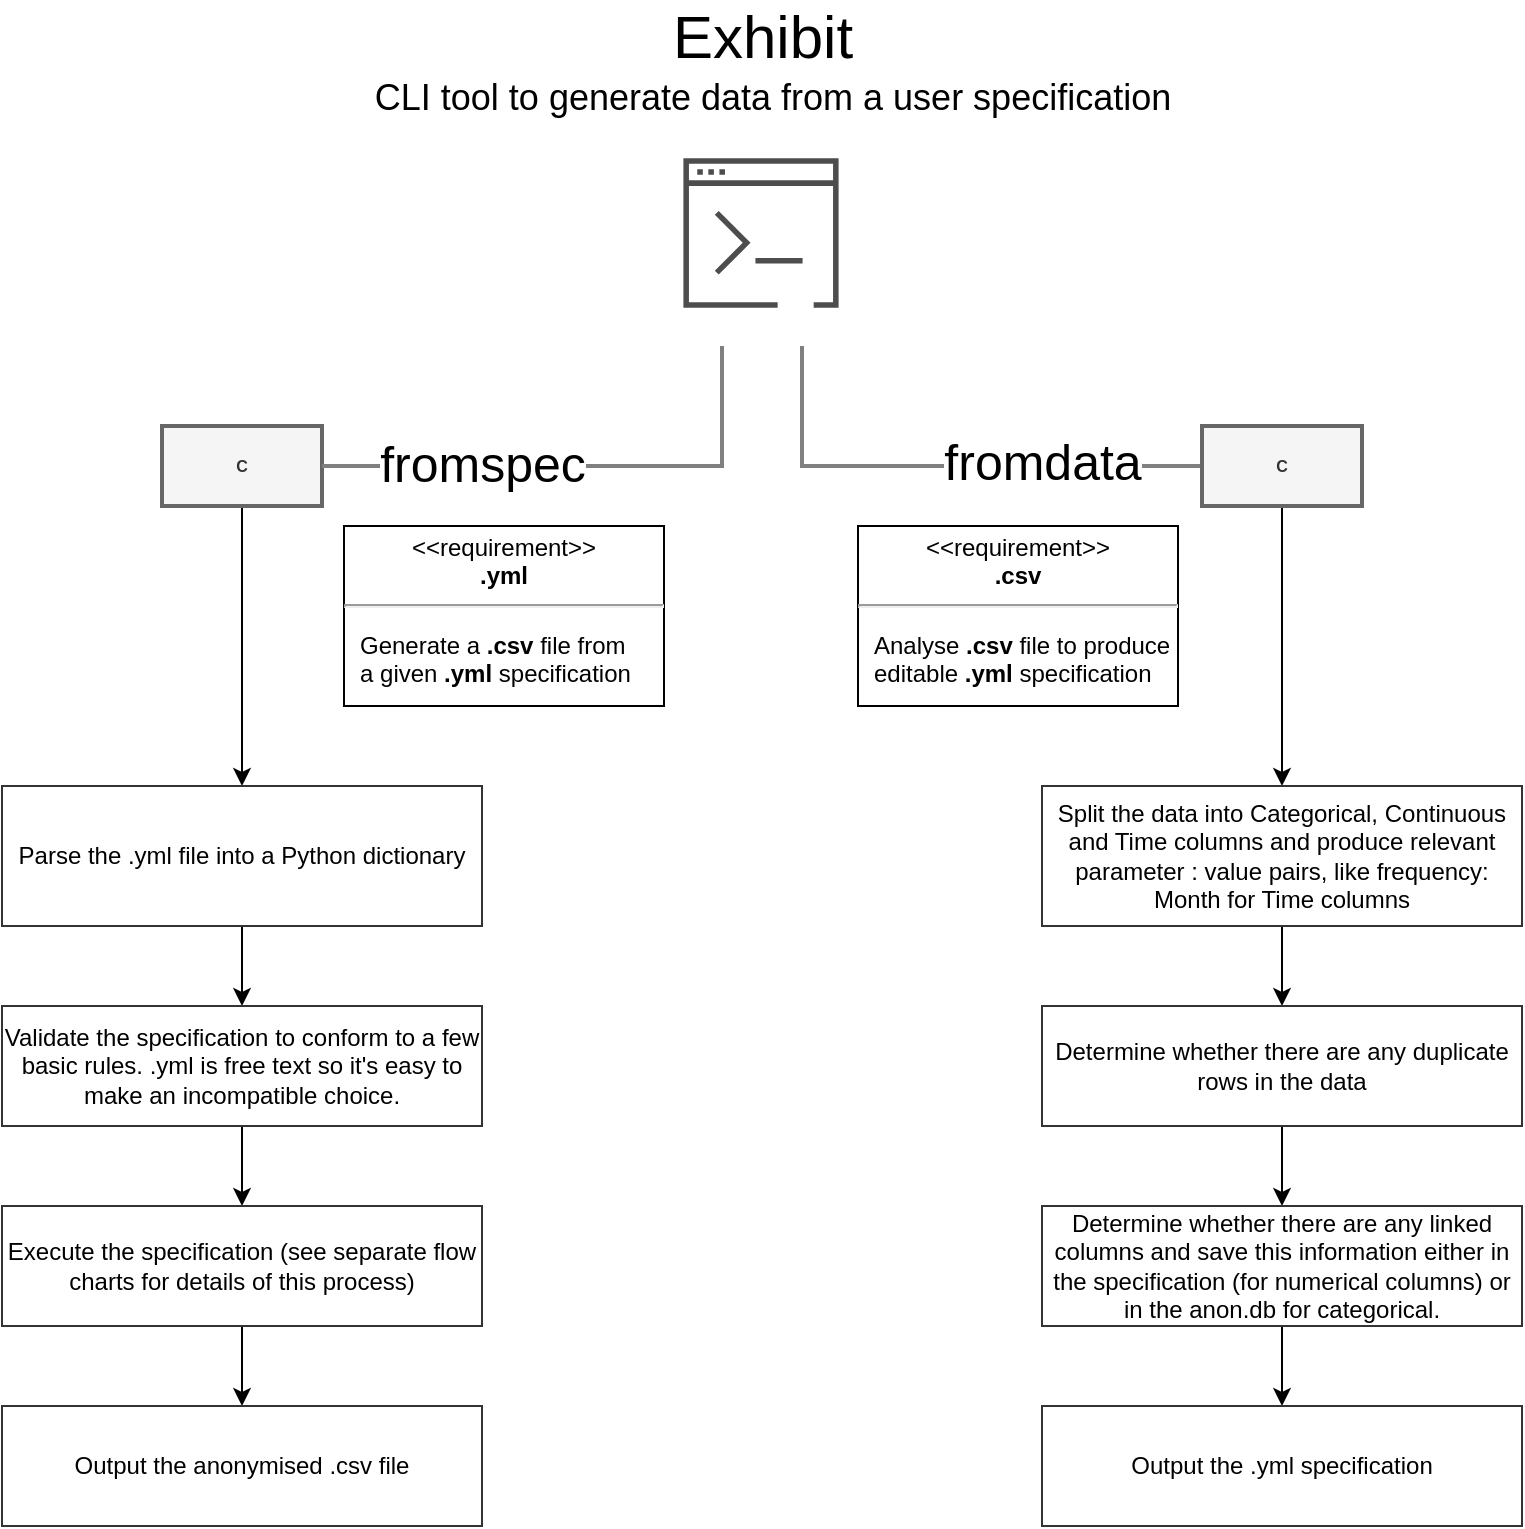 <mxfile version="13.4.5" type="device" pages="4"><diagram id="C5RBs43oDa-KdzZeNtuy" name="Exhibit Overview"><mxGraphModel dx="930" dy="736" grid="0" gridSize="10" guides="1" tooltips="1" connect="1" arrows="1" fold="1" page="1" pageScale="1" pageWidth="827" pageHeight="1169" math="0" shadow="0"><root><mxCell id="WIyWlLk6GJQsqaUBKTNV-0"/><mxCell id="WIyWlLk6GJQsqaUBKTNV-1" parent="WIyWlLk6GJQsqaUBKTNV-0"/><mxCell id="_qckb7xpl6q4Zs5XoYKS-14" value="" style="outlineConnect=0;gradientDirection=north;fillColor=#ffffff;strokeColor=#4D4D4D;verticalLabelPosition=bottom;verticalAlign=top;align=center;html=1;fontSize=12;fontStyle=0;aspect=fixed;shape=mxgraph.aws4.resourceIcon;resIcon=mxgraph.aws4.command_line_interface;fontColor=#333333;labelBackgroundColor=none;" parent="WIyWlLk6GJQsqaUBKTNV-1" vertex="1"><mxGeometry x="371" y="75" width="97" height="97" as="geometry"/></mxCell><mxCell id="_qckb7xpl6q4Zs5XoYKS-15" value="&lt;font style=&quot;font-size: 30px&quot;&gt;Exhibit&lt;/font&gt;" style="text;html=1;align=center;verticalAlign=middle;resizable=0;points=[];autosize=1;" parent="WIyWlLk6GJQsqaUBKTNV-1" vertex="1"><mxGeometry x="364.5" y="10" width="110" height="30" as="geometry"/></mxCell><mxCell id="_qckb7xpl6q4Zs5XoYKS-10" value="" style="edgeStyle=orthogonalEdgeStyle;rounded=0;exitX=0;exitY=0.5;endArrow=none;dashed=0;html=1;strokeColor=#808080;strokeWidth=2;" parent="WIyWlLk6GJQsqaUBKTNV-1" source="_qckb7xpl6q4Zs5XoYKS-12" edge="1"><mxGeometry relative="1" as="geometry"><mxPoint x="440" y="180" as="targetPoint"/><Array as="points"><mxPoint x="640" y="240"/><mxPoint x="440" y="240"/></Array></mxGeometry></mxCell><mxCell id="_qckb7xpl6q4Zs5XoYKS-17" value="&lt;font style=&quot;font-size: 25px&quot;&gt;fromdata&lt;/font&gt;" style="edgeLabel;html=1;align=center;verticalAlign=middle;resizable=0;points=[];" parent="_qckb7xpl6q4Zs5XoYKS-10" vertex="1" connectable="0"><mxGeometry x="-0.374" relative="1" as="geometry"><mxPoint x="1" y="-3" as="offset"/></mxGeometry></mxCell><mxCell id="YUZSCiXmH0VjQXTbMiud-9" style="edgeStyle=orthogonalEdgeStyle;rounded=0;orthogonalLoop=1;jettySize=auto;html=1;entryX=0.5;entryY=0;entryDx=0;entryDy=0;" edge="1" parent="WIyWlLk6GJQsqaUBKTNV-1" source="_qckb7xpl6q4Zs5XoYKS-20" target="YUZSCiXmH0VjQXTbMiud-0"><mxGeometry relative="1" as="geometry"/></mxCell><mxCell id="_qckb7xpl6q4Zs5XoYKS-20" value="C" style="strokeWidth=2;dashed=0;align=center;fontSize=8;shape=rect;fillColor=#f5f5f5;fontStyle=1;direction=east;strokeColor=#666666;fontColor=#333333;" parent="WIyWlLk6GJQsqaUBKTNV-1" vertex="1"><mxGeometry x="120" y="220" width="80" height="40" as="geometry"/></mxCell><mxCell id="_qckb7xpl6q4Zs5XoYKS-26" value="" style="edgeStyle=orthogonalEdgeStyle;rounded=0;endArrow=none;dashed=0;html=1;strokeColor=#808080;strokeWidth=2;exitX=1;exitY=0.5;exitDx=0;exitDy=0;" parent="WIyWlLk6GJQsqaUBKTNV-1" source="_qckb7xpl6q4Zs5XoYKS-20" edge="1"><mxGeometry relative="1" as="geometry"><mxPoint x="247" y="202" as="sourcePoint"/><mxPoint x="400" y="180" as="targetPoint"/><Array as="points"><mxPoint x="200" y="240"/><mxPoint x="400" y="240"/></Array></mxGeometry></mxCell><mxCell id="_qckb7xpl6q4Zs5XoYKS-27" value="&lt;font style=&quot;font-size: 25px&quot;&gt;fromspec&lt;/font&gt;" style="edgeLabel;html=1;align=center;verticalAlign=middle;resizable=0;points=[];" parent="_qckb7xpl6q4Zs5XoYKS-26" vertex="1" connectable="0"><mxGeometry x="0.126" y="2" relative="1" as="geometry"><mxPoint x="-67" as="offset"/></mxGeometry></mxCell><mxCell id="YUZSCiXmH0VjQXTbMiud-2" style="edgeStyle=orthogonalEdgeStyle;rounded=0;orthogonalLoop=1;jettySize=auto;html=1;" edge="1" parent="WIyWlLk6GJQsqaUBKTNV-1" source="_qckb7xpl6q4Zs5XoYKS-12" target="YUZSCiXmH0VjQXTbMiud-1"><mxGeometry relative="1" as="geometry"/></mxCell><mxCell id="_qckb7xpl6q4Zs5XoYKS-12" value="C" style="strokeWidth=2;dashed=0;align=center;fontSize=8;shape=rect;fillColor=#f5f5f5;fontStyle=1;flipH=0;flipV=0;strokeColor=#666666;fontColor=#333333;" parent="WIyWlLk6GJQsqaUBKTNV-1" vertex="1"><mxGeometry x="640" y="220" width="80" height="40" as="geometry"/></mxCell><mxCell id="_qckb7xpl6q4Zs5XoYKS-36" value="&lt;p style=&quot;margin: 0px ; margin-top: 4px ; text-align: center&quot;&gt;&amp;lt;&amp;lt;requirement&amp;gt;&amp;gt;&lt;br&gt;&lt;b&gt;.yml&lt;/b&gt;&lt;/p&gt;&lt;hr&gt;&lt;p&gt;&lt;/p&gt;&lt;p style=&quot;margin: 0px ; margin-left: 8px ; text-align: left&quot;&gt;Generate a &lt;b&gt;.csv&lt;/b&gt; file from a&lt;span&gt;&amp;nbsp;given &lt;/span&gt;&lt;b&gt;.yml&lt;/b&gt;&lt;span&gt; specification&lt;/span&gt;&lt;/p&gt;" style="shape=rect;overflow=fill;html=1;whiteSpace=wrap;align=center;fillColor=#ffffff;gradientColor=none;" parent="WIyWlLk6GJQsqaUBKTNV-1" vertex="1"><mxGeometry x="211" y="270" width="160" height="90" as="geometry"/></mxCell><mxCell id="_qckb7xpl6q4Zs5XoYKS-37" value="&lt;font style=&quot;font-size: 18px&quot;&gt;CLI tool to generate data from a user specification&lt;/font&gt;" style="text;html=1;align=center;verticalAlign=middle;resizable=0;points=[];autosize=1;" parent="WIyWlLk6GJQsqaUBKTNV-1" vertex="1"><mxGeometry x="220" y="46" width="410" height="20" as="geometry"/></mxCell><mxCell id="_qckb7xpl6q4Zs5XoYKS-38" value="&lt;p style=&quot;margin: 4px 0px 0px ; text-align: center&quot;&gt;&amp;lt;&amp;lt;requirement&amp;gt;&amp;gt;&lt;br&gt;&lt;b&gt;.csv&lt;/b&gt;&lt;/p&gt;&lt;hr&gt;&lt;p&gt;&lt;/p&gt;&lt;p style=&quot;margin: 0px 0px 0px 8px ; text-align: left&quot;&gt;Analyse &lt;b&gt;.csv&lt;/b&gt; file to produce editable &lt;b&gt;.yml&lt;/b&gt; specification&lt;/p&gt;" style="shape=rect;overflow=fill;html=1;whiteSpace=wrap;align=center;fillColor=#ffffff;gradientColor=none;" parent="WIyWlLk6GJQsqaUBKTNV-1" vertex="1"><mxGeometry x="468" y="270" width="160" height="90" as="geometry"/></mxCell><mxCell id="YUZSCiXmH0VjQXTbMiud-11" style="edgeStyle=orthogonalEdgeStyle;rounded=0;orthogonalLoop=1;jettySize=auto;html=1;entryX=0.5;entryY=0;entryDx=0;entryDy=0;" edge="1" parent="WIyWlLk6GJQsqaUBKTNV-1" source="YUZSCiXmH0VjQXTbMiud-0" target="YUZSCiXmH0VjQXTbMiud-10"><mxGeometry relative="1" as="geometry"/></mxCell><mxCell id="YUZSCiXmH0VjQXTbMiud-0" value="Parse the .yml file into a Python dictionary" style="rounded=0;whiteSpace=wrap;html=1;strokeColor=#333333;strokeWidth=1;" vertex="1" parent="WIyWlLk6GJQsqaUBKTNV-1"><mxGeometry x="40" y="400" width="240" height="70" as="geometry"/></mxCell><mxCell id="YUZSCiXmH0VjQXTbMiud-3" value="" style="edgeStyle=orthogonalEdgeStyle;rounded=0;orthogonalLoop=1;jettySize=auto;html=1;" edge="1" parent="WIyWlLk6GJQsqaUBKTNV-1" source="YUZSCiXmH0VjQXTbMiud-1" target="2"><mxGeometry relative="1" as="geometry"/></mxCell><mxCell id="YUZSCiXmH0VjQXTbMiud-1" value="Split the data into Categorical, Continuous and Time columns and produce relevant parameter : value pairs, like frequency: Month for Time columns" style="rounded=0;whiteSpace=wrap;html=1;strokeColor=#333333;strokeWidth=1;" vertex="1" parent="WIyWlLk6GJQsqaUBKTNV-1"><mxGeometry x="560" y="400" width="240" height="70" as="geometry"/></mxCell><mxCell id="YUZSCiXmH0VjQXTbMiud-5" value="" style="edgeStyle=orthogonalEdgeStyle;rounded=0;orthogonalLoop=1;jettySize=auto;html=1;" edge="1" parent="WIyWlLk6GJQsqaUBKTNV-1" source="2" target="YUZSCiXmH0VjQXTbMiud-4"><mxGeometry relative="1" as="geometry"/></mxCell><mxCell id="2" value="Determine whether there are any duplicate rows in the data" style="whiteSpace=wrap;html=1;rounded=0;strokeColor=#333333;strokeWidth=1;" vertex="1" parent="WIyWlLk6GJQsqaUBKTNV-1"><mxGeometry x="560" y="510" width="240" height="60" as="geometry"/></mxCell><mxCell id="YUZSCiXmH0VjQXTbMiud-7" value="" style="edgeStyle=orthogonalEdgeStyle;rounded=0;orthogonalLoop=1;jettySize=auto;html=1;" edge="1" parent="WIyWlLk6GJQsqaUBKTNV-1" source="YUZSCiXmH0VjQXTbMiud-4" target="YUZSCiXmH0VjQXTbMiud-6"><mxGeometry relative="1" as="geometry"/></mxCell><mxCell id="YUZSCiXmH0VjQXTbMiud-4" value="Determine whether there are any linked columns and save this information either in the specification (for numerical columns) or in the anon.db for categorical." style="whiteSpace=wrap;html=1;rounded=0;strokeColor=#333333;strokeWidth=1;" vertex="1" parent="WIyWlLk6GJQsqaUBKTNV-1"><mxGeometry x="560" y="610" width="240" height="60" as="geometry"/></mxCell><mxCell id="YUZSCiXmH0VjQXTbMiud-6" value="Output the .yml specification" style="whiteSpace=wrap;html=1;rounded=0;strokeColor=#333333;strokeWidth=1;" vertex="1" parent="WIyWlLk6GJQsqaUBKTNV-1"><mxGeometry x="560" y="710" width="240" height="60" as="geometry"/></mxCell><mxCell id="YUZSCiXmH0VjQXTbMiud-13" style="edgeStyle=orthogonalEdgeStyle;rounded=0;orthogonalLoop=1;jettySize=auto;html=1;" edge="1" parent="WIyWlLk6GJQsqaUBKTNV-1" source="YUZSCiXmH0VjQXTbMiud-10" target="YUZSCiXmH0VjQXTbMiud-12"><mxGeometry relative="1" as="geometry"/></mxCell><mxCell id="YUZSCiXmH0VjQXTbMiud-10" value="Validate the specification to conform to a few basic rules. .yml is free text so it's easy to make an incompatible choice." style="rounded=0;whiteSpace=wrap;html=1;strokeColor=#333333;strokeWidth=1;" vertex="1" parent="WIyWlLk6GJQsqaUBKTNV-1"><mxGeometry x="40" y="510" width="240" height="60" as="geometry"/></mxCell><mxCell id="YUZSCiXmH0VjQXTbMiud-15" style="edgeStyle=orthogonalEdgeStyle;rounded=0;orthogonalLoop=1;jettySize=auto;html=1;" edge="1" parent="WIyWlLk6GJQsqaUBKTNV-1" source="YUZSCiXmH0VjQXTbMiud-12" target="YUZSCiXmH0VjQXTbMiud-14"><mxGeometry relative="1" as="geometry"/></mxCell><mxCell id="YUZSCiXmH0VjQXTbMiud-12" value="Execute the specification (see separate flow charts for details of this process)" style="rounded=0;whiteSpace=wrap;html=1;strokeColor=#333333;strokeWidth=1;" vertex="1" parent="WIyWlLk6GJQsqaUBKTNV-1"><mxGeometry x="40" y="610" width="240" height="60" as="geometry"/></mxCell><mxCell id="YUZSCiXmH0VjQXTbMiud-14" value="Output the anonymised .csv file" style="rounded=0;whiteSpace=wrap;html=1;strokeColor=#333333;strokeWidth=1;" vertex="1" parent="WIyWlLk6GJQsqaUBKTNV-1"><mxGeometry x="40" y="710" width="240" height="60" as="geometry"/></mxCell></root></mxGraphModel></diagram><diagram id="oDw9rOIkPOfme2UIAmMg" name="Generation of Continuous Columns"><mxGraphModel dx="930" dy="736" grid="0" gridSize="10" guides="1" tooltips="1" connect="1" arrows="1" fold="1" page="1" pageScale="1" pageWidth="827" pageHeight="1169" math="0" shadow="0"><root><mxCell id="jzvaiq8y-VG5zFvBBIGO-0"/><mxCell id="jzvaiq8y-VG5zFvBBIGO-1" parent="jzvaiq8y-VG5zFvBBIGO-0"/><mxCell id="jzvaiq8y-VG5zFvBBIGO-15" value="" style="group" parent="jzvaiq8y-VG5zFvBBIGO-1" vertex="1" connectable="0"><mxGeometry x="40" y="150" width="220" height="110" as="geometry"/></mxCell><mxCell id="jzvaiq8y-VG5zFvBBIGO-13" value="" style="group" parent="jzvaiq8y-VG5zFvBBIGO-15" vertex="1" connectable="0"><mxGeometry width="220" height="110" as="geometry"/></mxCell><mxCell id="jzvaiq8y-VG5zFvBBIGO-9" value="" style="rounded=0;whiteSpace=wrap;html=1;" parent="jzvaiq8y-VG5zFvBBIGO-13" vertex="1"><mxGeometry width="220" height="110" as="geometry"/></mxCell><mxCell id="jzvaiq8y-VG5zFvBBIGO-10" value="" style="verticalLabelPosition=bottom;verticalAlign=top;html=1;shape=mxgraph.basic.tick;fillColor=#d5e8d4;strokeColor=#82b366;" parent="jzvaiq8y-VG5zFvBBIGO-13" vertex="1"><mxGeometry x="180" y="10" width="30" height="30" as="geometry"/></mxCell><mxCell id="jzvaiq8y-VG5zFvBBIGO-11" value="&lt;font style=&quot;font-size: 18px&quot;&gt;&lt;b&gt;Prerequisite Met&lt;/b&gt;&lt;/font&gt;" style="text;html=1;strokeColor=none;fillColor=none;align=center;verticalAlign=middle;whiteSpace=wrap;rounded=0;" parent="jzvaiq8y-VG5zFvBBIGO-13" vertex="1"><mxGeometry x="20" y="20" width="150" height="20" as="geometry"/></mxCell><mxCell id="jzvaiq8y-VG5zFvBBIGO-12" value="&lt;font style=&quot;font-size: 13px&quot;&gt;All categorical columns generated&lt;/font&gt;" style="text;html=1;strokeColor=#000000;fillColor=none;align=center;verticalAlign=middle;whiteSpace=wrap;rounded=0;labelBorderColor=none;" parent="jzvaiq8y-VG5zFvBBIGO-13" vertex="1"><mxGeometry x="20" y="53" width="180" height="45" as="geometry"/></mxCell><mxCell id="jzvaiq8y-VG5zFvBBIGO-16" value="" style="group" parent="jzvaiq8y-VG5zFvBBIGO-1" vertex="1" connectable="0"><mxGeometry x="340" y="150" width="220" height="110" as="geometry"/></mxCell><mxCell id="jzvaiq8y-VG5zFvBBIGO-17" value="" style="group" parent="jzvaiq8y-VG5zFvBBIGO-16" vertex="1" connectable="0"><mxGeometry width="220" height="110" as="geometry"/></mxCell><mxCell id="jzvaiq8y-VG5zFvBBIGO-18" value="" style="rounded=0;whiteSpace=wrap;html=1;" parent="jzvaiq8y-VG5zFvBBIGO-17" vertex="1"><mxGeometry width="220" height="110" as="geometry"/></mxCell><mxCell id="jzvaiq8y-VG5zFvBBIGO-19" value="" style="verticalLabelPosition=bottom;verticalAlign=top;html=1;shape=mxgraph.basic.tick;fillColor=#d5e8d4;strokeColor=#82b366;" parent="jzvaiq8y-VG5zFvBBIGO-17" vertex="1"><mxGeometry x="180" y="10" width="30" height="30" as="geometry"/></mxCell><mxCell id="jzvaiq8y-VG5zFvBBIGO-20" value="&lt;font style=&quot;font-size: 18px&quot;&gt;&lt;b&gt;Prerequisite Met&lt;/b&gt;&lt;/font&gt;" style="text;html=1;strokeColor=none;fillColor=none;align=center;verticalAlign=middle;whiteSpace=wrap;rounded=0;" parent="jzvaiq8y-VG5zFvBBIGO-17" vertex="1"><mxGeometry x="20" y="20" width="150" height="20" as="geometry"/></mxCell><mxCell id="jzvaiq8y-VG5zFvBBIGO-21" value="&lt;font style=&quot;font-size: 13px&quot;&gt;Weights Table is generated&lt;br&gt;&lt;/font&gt;" style="text;html=1;strokeColor=#000000;fillColor=none;align=center;verticalAlign=middle;whiteSpace=wrap;rounded=0;labelBorderColor=none;" parent="jzvaiq8y-VG5zFvBBIGO-17" vertex="1"><mxGeometry x="20" y="53" width="180" height="45" as="geometry"/></mxCell><mxCell id="jzvaiq8y-VG5zFvBBIGO-22" value="" style="shape=cross;whiteSpace=wrap;html=1;strokeColor=#82b366;fillColor=#d5e8d4;" parent="jzvaiq8y-VG5zFvBBIGO-1" vertex="1"><mxGeometry x="280" y="185" width="40" height="40" as="geometry"/></mxCell><mxCell id="jzvaiq8y-VG5zFvBBIGO-24" value="" style="pointerEvents=1;verticalLabelPosition=bottom;shadow=0;dashed=0;align=center;html=1;verticalAlign=top;shape=mxgraph.electrical.signal_sources.dependent_source_2;strokeColor=#666666;" parent="jzvaiq8y-VG5zFvBBIGO-1" vertex="1"><mxGeometry x="640" y="10" width="60" height="60" as="geometry"/></mxCell><mxCell id="jzvaiq8y-VG5zFvBBIGO-26" value="" style="rounded=1;whiteSpace=wrap;html=1;strokeColor=#666666;" parent="jzvaiq8y-VG5zFvBBIGO-1" vertex="1"><mxGeometry x="370" y="10" width="160" height="60" as="geometry"/></mxCell><mxCell id="jzvaiq8y-VG5zFvBBIGO-27" value="Categorical columns affecting value weights are defined as &lt;span style=&quot;background-color: rgb(255 , 206 , 159)&quot;&gt;target_cols&lt;/span&gt;" style="text;html=1;strokeColor=none;fillColor=none;align=center;verticalAlign=middle;whiteSpace=wrap;rounded=0;" parent="jzvaiq8y-VG5zFvBBIGO-1" vertex="1"><mxGeometry x="380" y="30" width="140" height="20" as="geometry"/></mxCell><mxCell id="ANiG8DnBG7ztRCJhY6fl-16" value="" style="pointerEvents=1;verticalLabelPosition=bottom;shadow=0;dashed=0;align=center;html=1;verticalAlign=top;shape=mxgraph.electrical.signal_sources.dependent_source_2;strokeColor=#666666;" parent="jzvaiq8y-VG5zFvBBIGO-1" vertex="1"><mxGeometry x="419" y="81" width="60" height="60" as="geometry"/></mxCell><mxCell id="ANiG8DnBG7ztRCJhY6fl-41" value="" style="rounded=1;whiteSpace=wrap;html=1;absoluteArcSize=1;arcSize=14;strokeWidth=1;shadow=0;glass=0;comic=0;gradientColor=none;" parent="jzvaiq8y-VG5zFvBBIGO-1" vertex="1"><mxGeometry x="40" y="330" width="760" height="490" as="geometry"/></mxCell><mxCell id="ANiG8DnBG7ztRCJhY6fl-45" style="edgeStyle=orthogonalEdgeStyle;rounded=0;orthogonalLoop=1;jettySize=auto;html=1;" parent="jzvaiq8y-VG5zFvBBIGO-1" edge="1"><mxGeometry relative="1" as="geometry"><mxPoint x="150" y="259" as="sourcePoint"/><mxPoint x="420" y="329" as="targetPoint"/><Array as="points"><mxPoint x="150" y="290"/><mxPoint x="420" y="290"/></Array></mxGeometry></mxCell><mxCell id="ANiG8DnBG7ztRCJhY6fl-48" style="edgeStyle=orthogonalEdgeStyle;rounded=0;orthogonalLoop=1;jettySize=auto;html=1;" parent="jzvaiq8y-VG5zFvBBIGO-1" source="jzvaiq8y-VG5zFvBBIGO-18" edge="1"><mxGeometry relative="1" as="geometry"><mxPoint x="420" y="330" as="targetPoint"/><Array as="points"><mxPoint x="450" y="290"/><mxPoint x="420" y="290"/></Array></mxGeometry></mxCell><mxCell id="x1YYF1SCk2UEZoGiunTZ-26" style="edgeStyle=orthogonalEdgeStyle;rounded=0;orthogonalLoop=1;jettySize=auto;html=1;" edge="1" parent="jzvaiq8y-VG5zFvBBIGO-1" source="ANiG8DnBG7ztRCJhY6fl-50" target="x1YYF1SCk2UEZoGiunTZ-1"><mxGeometry relative="1" as="geometry"/></mxCell><mxCell id="ANiG8DnBG7ztRCJhY6fl-50" value="Generate null indices based on &quot;miss_probability&quot; parameter in the specification" style="rounded=1;whiteSpace=wrap;html=1;shadow=0;glass=0;comic=0;strokeColor=#000000;strokeWidth=1;gradientColor=none;" parent="jzvaiq8y-VG5zFvBBIGO-1" vertex="1"><mxGeometry x="50" y="380" width="170" height="60" as="geometry"/></mxCell><mxCell id="ANiG8DnBG7ztRCJhY6fl-51" value="&lt;font size=&quot;1&quot; color=&quot;#ff99ff&quot;&gt;&lt;b style=&quot;font-size: 30px&quot;&gt;R&lt;/b&gt;&lt;/font&gt;" style="rhombus;whiteSpace=wrap;html=1;rounded=0;shadow=0;glass=0;comic=0;strokeColor=#666666;strokeWidth=1;gradientColor=none;" parent="jzvaiq8y-VG5zFvBBIGO-1" vertex="1"><mxGeometry x="640" y="81" width="60" height="60" as="geometry"/></mxCell><mxCell id="ANiG8DnBG7ztRCJhY6fl-52" value="&lt;font style=&quot;font-size: 15px&quot;&gt;Randomness&lt;/font&gt;" style="text;html=1;align=left;verticalAlign=middle;resizable=0;points=[];autosize=1;" parent="jzvaiq8y-VG5zFvBBIGO-1" vertex="1"><mxGeometry x="707" y="101" width="100" height="20" as="geometry"/></mxCell><mxCell id="ANiG8DnBG7ztRCJhY6fl-53" value="&lt;font style=&quot;font-size: 15px&quot;&gt;Dependency&lt;/font&gt;" style="text;html=1;align=left;verticalAlign=middle;resizable=0;points=[];autosize=1;" parent="jzvaiq8y-VG5zFvBBIGO-1" vertex="1"><mxGeometry x="707" y="30" width="100" height="20" as="geometry"/></mxCell><mxCell id="ANiG8DnBG7ztRCJhY6fl-54" value="&lt;font size=&quot;1&quot; color=&quot;#ff99ff&quot;&gt;&lt;b style=&quot;font-size: 30px&quot;&gt;R&lt;/b&gt;&lt;/font&gt;" style="rhombus;whiteSpace=wrap;html=1;rounded=0;shadow=0;glass=0;comic=0;strokeColor=#666666;strokeWidth=1;gradientColor=none;" parent="jzvaiq8y-VG5zFvBBIGO-1" vertex="1"><mxGeometry x="190" y="340" width="60" height="60" as="geometry"/></mxCell><mxCell id="x1YYF1SCk2UEZoGiunTZ-4" style="edgeStyle=orthogonalEdgeStyle;rounded=0;orthogonalLoop=1;jettySize=auto;html=1;entryX=0;entryY=0.5;entryDx=0;entryDy=0;" edge="1" parent="jzvaiq8y-VG5zFvBBIGO-1" source="x1YYF1SCk2UEZoGiunTZ-1" target="x1YYF1SCk2UEZoGiunTZ-3"><mxGeometry relative="1" as="geometry"/></mxCell><mxCell id="x1YYF1SCk2UEZoGiunTZ-12" style="edgeStyle=orthogonalEdgeStyle;rounded=0;orthogonalLoop=1;jettySize=auto;html=1;entryX=0.49;entryY=0.143;entryDx=0;entryDy=0;entryPerimeter=0;" edge="1" parent="jzvaiq8y-VG5zFvBBIGO-1" target="x1YYF1SCk2UEZoGiunTZ-10"><mxGeometry relative="1" as="geometry"><mxPoint x="430" y="441" as="sourcePoint"/><mxPoint x="240" y="526" as="targetPoint"/><Array as="points"><mxPoint x="430" y="484"/><mxPoint x="230" y="484"/></Array></mxGeometry></mxCell><mxCell id="x1YYF1SCk2UEZoGiunTZ-13" style="edgeStyle=orthogonalEdgeStyle;rounded=0;orthogonalLoop=1;jettySize=auto;html=1;" edge="1" parent="jzvaiq8y-VG5zFvBBIGO-1" source="x1YYF1SCk2UEZoGiunTZ-14"><mxGeometry relative="1" as="geometry"><mxPoint x="590" y="525" as="targetPoint"/></mxGeometry></mxCell><mxCell id="x1YYF1SCk2UEZoGiunTZ-1" value="Apply generating function to each row of the categorical data frame with a non-null index, passing in parameters specifying the distribution of the continuous data.&amp;nbsp;" style="rounded=1;whiteSpace=wrap;html=1;shadow=0;glass=0;comic=0;strokeColor=#000000;strokeWidth=1;gradientColor=none;spacingLeft=5;spacingRight=5;" vertex="1" parent="jzvaiq8y-VG5zFvBBIGO-1"><mxGeometry x="280" y="380" width="300" height="60" as="geometry"/></mxCell><mxCell id="x1YYF1SCk2UEZoGiunTZ-3" value="Scale the generated column to a target sum or to a range" style="rounded=1;whiteSpace=wrap;html=1;shadow=0;glass=0;comic=0;strokeColor=#000000;strokeWidth=1;gradientColor=none;" vertex="1" parent="jzvaiq8y-VG5zFvBBIGO-1"><mxGeometry x="660" y="380" width="120" height="60" as="geometry"/></mxCell><mxCell id="x1YYF1SCk2UEZoGiunTZ-23" style="edgeStyle=orthogonalEdgeStyle;rounded=0;orthogonalLoop=1;jettySize=auto;html=1;entryX=0.5;entryY=0;entryDx=0;entryDy=0;" edge="1" parent="jzvaiq8y-VG5zFvBBIGO-1" source="x1YYF1SCk2UEZoGiunTZ-10" target="x1YYF1SCk2UEZoGiunTZ-21"><mxGeometry relative="1" as="geometry"/></mxCell><mxCell id="x1YYF1SCk2UEZoGiunTZ-10" value="&lt;font style=&quot;font-size: 14px&quot;&gt;&lt;b&gt;Weighted Uniform Distribution&lt;br&gt;&lt;/b&gt;&lt;/font&gt;&lt;br&gt;Progressively reduce a uniform value by weights of values encountered in a row. The resulting value will be the same for rows where weights are the same." style="rounded=1;whiteSpace=wrap;html=1;verticalAlign=top;" vertex="1" parent="jzvaiq8y-VG5zFvBBIGO-1"><mxGeometry x="110" y="525" width="245" height="105" as="geometry"/></mxCell><mxCell id="x1YYF1SCk2UEZoGiunTZ-14" value="" style="shape=orEllipse;perimeter=ellipsePerimeter;whiteSpace=wrap;html=1;backgroundOutline=1;fillColor=#dae8fc;strokeWidth=1;strokeColor=#333333;" vertex="1" parent="jzvaiq8y-VG5zFvBBIGO-1"><mxGeometry x="415" y="470" width="30" height="30" as="geometry"/></mxCell><mxCell id="x1YYF1SCk2UEZoGiunTZ-16" value="" style="shape=orEllipse;perimeter=ellipsePerimeter;whiteSpace=wrap;html=1;backgroundOutline=1;fillColor=#dae8fc;strokeWidth=1;strokeColor=#333333;" vertex="1" parent="jzvaiq8y-VG5zFvBBIGO-1"><mxGeometry x="655" y="155" width="30" height="30" as="geometry"/></mxCell><mxCell id="x1YYF1SCk2UEZoGiunTZ-17" value="&lt;span style=&quot;font-size: 15px&quot;&gt;Alternative path&lt;br&gt;&lt;/span&gt;" style="text;html=1;align=left;verticalAlign=middle;resizable=0;points=[];autosize=1;" vertex="1" parent="jzvaiq8y-VG5zFvBBIGO-1"><mxGeometry x="707" y="160" width="120" height="20" as="geometry"/></mxCell><mxCell id="x1YYF1SCk2UEZoGiunTZ-18" value="&lt;font style=&quot;font-size: 14px&quot;&gt;&lt;b&gt;Normal Distribution&lt;br&gt;&lt;/b&gt;&lt;/font&gt;&lt;br&gt;Taking the parameters of mean and standard deviation, generate values from a normal distribution. Mean is shifted based on values encountered in a row" style="rounded=1;whiteSpace=wrap;html=1;verticalAlign=top;" vertex="1" parent="jzvaiq8y-VG5zFvBBIGO-1"><mxGeometry x="475" y="525" width="245" height="105" as="geometry"/></mxCell><mxCell id="x1YYF1SCk2UEZoGiunTZ-19" value="&lt;font size=&quot;1&quot; color=&quot;#ff99ff&quot;&gt;&lt;b style=&quot;font-size: 30px&quot;&gt;R&lt;/b&gt;&lt;/font&gt;" style="rhombus;whiteSpace=wrap;html=1;rounded=0;shadow=0;glass=0;comic=0;strokeColor=#666666;strokeWidth=1;gradientColor=none;" vertex="1" parent="jzvaiq8y-VG5zFvBBIGO-1"><mxGeometry x="690" y="480" width="60" height="60" as="geometry"/></mxCell><mxCell id="x1YYF1SCk2UEZoGiunTZ-21" value="&lt;b&gt;Apply dispersion&lt;br&gt;&lt;/b&gt;&lt;br&gt;Dispersion values greater than zero create an interval around the generated value and return a random value from the interval" style="rounded=1;whiteSpace=wrap;html=1;strokeColor=#333333;strokeWidth=1;verticalAlign=top;" vertex="1" parent="jzvaiq8y-VG5zFvBBIGO-1"><mxGeometry x="107.5" y="680" width="250" height="90" as="geometry"/></mxCell><mxCell id="x1YYF1SCk2UEZoGiunTZ-22" value="&lt;font size=&quot;1&quot; color=&quot;#ff99ff&quot;&gt;&lt;b style=&quot;font-size: 30px&quot;&gt;R&lt;/b&gt;&lt;/font&gt;" style="rhombus;whiteSpace=wrap;html=1;rounded=0;shadow=0;glass=0;comic=0;strokeColor=#666666;strokeWidth=1;gradientColor=none;" vertex="1" parent="jzvaiq8y-VG5zFvBBIGO-1"><mxGeometry x="330" y="640" width="60" height="60" as="geometry"/></mxCell></root></mxGraphModel></diagram><diagram id="OIMFdr8PI0DK5NvlWyD3" name="Generation of Categorical Columns"><mxGraphModel dx="930" dy="736" grid="0" gridSize="10" guides="1" tooltips="1" connect="1" arrows="1" fold="1" page="1" pageScale="1" pageWidth="827" pageHeight="1169" math="0" shadow="0"><root><mxCell id="X2Ku8cRPcdKuMtLTvz7j-0"/><mxCell id="X2Ku8cRPcdKuMtLTvz7j-1" parent="X2Ku8cRPcdKuMtLTvz7j-0"/><mxCell id="Jggb-B9Hu5UuB5jsYeFo-5" style="edgeStyle=orthogonalEdgeStyle;rounded=0;orthogonalLoop=1;jettySize=auto;html=1;fontSize=25;" edge="1" parent="X2Ku8cRPcdKuMtLTvz7j-1" source="8eOOFuDXnVXojlMv2IBU-3"><mxGeometry relative="1" as="geometry"><mxPoint x="439" y="249.5" as="targetPoint"/></mxGeometry></mxCell><mxCell id="Jggb-B9Hu5UuB5jsYeFo-6" value="&lt;font style=&quot;font-size: 20px&quot;&gt;&lt;b&gt;YES&lt;/b&gt;&lt;/font&gt;" style="edgeLabel;html=1;align=center;verticalAlign=middle;resizable=0;points=[];fontSize=25;" vertex="1" connectable="0" parent="Jggb-B9Hu5UuB5jsYeFo-5"><mxGeometry x="0.243" relative="1" as="geometry"><mxPoint x="-41" as="offset"/></mxGeometry></mxCell><mxCell id="Jggb-B9Hu5UuB5jsYeFo-18" style="edgeStyle=orthogonalEdgeStyle;rounded=0;orthogonalLoop=1;jettySize=auto;html=1;fontSize=25;exitX=0.5;exitY=1;exitDx=0;exitDy=0;" edge="1" parent="X2Ku8cRPcdKuMtLTvz7j-1" source="8eOOFuDXnVXojlMv2IBU-3"><mxGeometry relative="1" as="geometry"><mxPoint x="439" y="460" as="targetPoint"/><mxPoint x="105" y="315.5" as="sourcePoint"/><Array as="points"><mxPoint x="105" y="460"/><mxPoint x="439" y="460"/></Array></mxGeometry></mxCell><mxCell id="Jggb-B9Hu5UuB5jsYeFo-19" value="&lt;font style=&quot;font-size: 20px&quot;&gt;&lt;b&gt;NO&lt;/b&gt;&lt;/font&gt;" style="edgeLabel;html=1;align=center;verticalAlign=middle;resizable=0;points=[];fontSize=25;" vertex="1" connectable="0" parent="Jggb-B9Hu5UuB5jsYeFo-18"><mxGeometry x="0.319" y="3" relative="1" as="geometry"><mxPoint x="31.5" y="-2.5" as="offset"/></mxGeometry></mxCell><mxCell id="8eOOFuDXnVXojlMv2IBU-3" value="&lt;font style=&quot;font-size: 14px&quot;&gt;All unique values are generated for every other categorical value in every other column?&lt;/font&gt;" style="rounded=1;whiteSpace=wrap;html=1;strokeColor=#333333;strokeWidth=1;sketch=0;" vertex="1" parent="X2Ku8cRPcdKuMtLTvz7j-1"><mxGeometry x="30" y="204.5" width="150" height="90" as="geometry"/></mxCell><mxCell id="2" value="&lt;font style=&quot;font-size: 25px&quot;&gt;{&lt;/font&gt;&lt;font style=&quot;font-size: 13px&quot;&gt; cross_join_all_unique_values = True &lt;/font&gt;&lt;font style=&quot;font-size: 25px&quot;&gt;}&lt;/font&gt;" style="text;html=1;align=center;verticalAlign=middle;resizable=0;points=[];autosize=1;" vertex="1" parent="X2Ku8cRPcdKuMtLTvz7j-1"><mxGeometry x="189" y="264.5" width="250" height="20" as="geometry"/></mxCell><mxCell id="itD4KFtpN-eHMT2qA9LD-5" value="&lt;font size=&quot;1&quot; color=&quot;#ff99ff&quot;&gt;&lt;b style=&quot;font-size: 30px&quot;&gt;R&lt;/b&gt;&lt;/font&gt;" style="rhombus;whiteSpace=wrap;html=1;rounded=0;shadow=0;glass=0;comic=0;strokeColor=#666666;strokeWidth=1;gradientColor=none;" vertex="1" parent="X2Ku8cRPcdKuMtLTvz7j-1"><mxGeometry x="40" y="10" width="60" height="60" as="geometry"/></mxCell><mxCell id="gXiBOLRHbdN5zZur4gs3-2" value="&lt;font style=&quot;font-size: 15px&quot;&gt;Randomness&lt;/font&gt;" style="text;html=1;align=left;verticalAlign=middle;resizable=0;points=[];autosize=1;" vertex="1" parent="X2Ku8cRPcdKuMtLTvz7j-1"><mxGeometry x="20" y="80" width="100" height="20" as="geometry"/></mxCell><mxCell id="gXiBOLRHbdN5zZur4gs3-3" value="&lt;font size=&quot;1&quot;&gt;&lt;span style=&quot;font-size: 30px&quot;&gt;{ }&lt;/span&gt;&lt;/font&gt;" style="text;html=1;align=center;verticalAlign=middle;resizable=0;points=[];autosize=1;" vertex="1" parent="X2Ku8cRPcdKuMtLTvz7j-1"><mxGeometry x="170" y="25" width="40" height="30" as="geometry"/></mxCell><mxCell id="gXiBOLRHbdN5zZur4gs3-4" value="&lt;font style=&quot;font-size: 15px&quot;&gt;Column attribute&lt;br&gt;in the specification&lt;/font&gt;" style="text;html=1;align=center;verticalAlign=middle;resizable=0;points=[];autosize=1;" vertex="1" parent="X2Ku8cRPcdKuMtLTvz7j-1"><mxGeometry x="120" y="73.5" width="140" height="40" as="geometry"/></mxCell><mxCell id="xU6Fy3N18QCM0V7j9zDv-6" value="&lt;span&gt;Return a series with one row per unique value given in the specification&lt;/span&gt;" style="rounded=0;whiteSpace=wrap;html=1;strokeColor=#333333;strokeWidth=1;align=center;" vertex="1" parent="X2Ku8cRPcdKuMtLTvz7j-1"><mxGeometry x="497" y="195" width="120" height="90" as="geometry"/></mxCell><mxCell id="xU6Fy3N18QCM0V7j9zDv-7" value="&lt;div&gt;Return a series with one row per period given in the specification&lt;/div&gt;" style="rounded=0;whiteSpace=wrap;html=1;strokeColor=#333333;strokeWidth=1;align=center;" vertex="1" parent="X2Ku8cRPcdKuMtLTvz7j-1"><mxGeometry x="677" y="195" width="120" height="90" as="geometry"/></mxCell><mxCell id="xU6Fy3N18QCM0V7j9zDv-8" value="&lt;font style=&quot;font-size: 25px&quot;&gt;Timeseries&lt;/font&gt;" style="text;html=1;align=center;verticalAlign=middle;resizable=0;points=[];autosize=1;" vertex="1" parent="X2Ku8cRPcdKuMtLTvz7j-1"><mxGeometry x="577" y="80" width="140" height="20" as="geometry"/></mxCell><mxCell id="xU6Fy3N18QCM0V7j9zDv-14" style="edgeStyle=orthogonalEdgeStyle;rounded=0;orthogonalLoop=1;jettySize=auto;html=1;entryX=0.5;entryY=0;entryDx=0;entryDy=0;" edge="1" parent="X2Ku8cRPcdKuMtLTvz7j-1" source="xU6Fy3N18QCM0V7j9zDv-12" target="xU6Fy3N18QCM0V7j9zDv-6"><mxGeometry relative="1" as="geometry"><Array as="points"><mxPoint x="647" y="165"/><mxPoint x="557" y="165"/></Array></mxGeometry></mxCell><mxCell id="Jggb-B9Hu5UuB5jsYeFo-2" value="&lt;font style=&quot;font-size: 20px&quot;&gt;&lt;b&gt;NO&lt;/b&gt;&lt;/font&gt;" style="edgeLabel;html=1;align=center;verticalAlign=middle;resizable=0;points=[];fontSize=25;" vertex="1" connectable="0" parent="xU6Fy3N18QCM0V7j9zDv-14"><mxGeometry x="-0.528" y="-22" relative="1" as="geometry"><mxPoint x="-28" as="offset"/></mxGeometry></mxCell><mxCell id="xU6Fy3N18QCM0V7j9zDv-15" style="edgeStyle=orthogonalEdgeStyle;rounded=0;orthogonalLoop=1;jettySize=auto;html=1;" edge="1" parent="X2Ku8cRPcdKuMtLTvz7j-1" source="xU6Fy3N18QCM0V7j9zDv-12" target="xU6Fy3N18QCM0V7j9zDv-7"><mxGeometry relative="1" as="geometry"><Array as="points"><mxPoint x="647" y="165"/><mxPoint x="737" y="165"/></Array></mxGeometry></mxCell><mxCell id="Jggb-B9Hu5UuB5jsYeFo-3" value="&lt;font style=&quot;font-size: 20px&quot;&gt;&lt;b&gt;YES&lt;/b&gt;&lt;/font&gt;" style="edgeLabel;html=1;align=center;verticalAlign=middle;resizable=0;points=[];fontSize=25;" vertex="1" connectable="0" parent="xU6Fy3N18QCM0V7j9zDv-15"><mxGeometry x="0.233" y="5" relative="1" as="geometry"><mxPoint x="-19" y="3" as="offset"/></mxGeometry></mxCell><mxCell id="xU6Fy3N18QCM0V7j9zDv-12" value="&lt;font style=&quot;font-size: 25px&quot;&gt;{&lt;/font&gt;&lt;font style=&quot;font-size: 13px&quot;&gt;&amp;nbsp;type = &quot;date&quot;&amp;nbsp;&lt;/font&gt;&lt;font style=&quot;font-size: 25px&quot;&gt;}&lt;/font&gt;" style="text;html=1;align=center;verticalAlign=middle;resizable=0;points=[];autosize=1;" vertex="1" parent="X2Ku8cRPcdKuMtLTvz7j-1"><mxGeometry x="592" y="106" width="110" height="20" as="geometry"/></mxCell><mxCell id="Jggb-B9Hu5UuB5jsYeFo-9" value="&lt;font style=&quot;font-size: 14px&quot;&gt;Column has original_values with probabilities?&lt;/font&gt;" style="rounded=1;whiteSpace=wrap;html=1;strokeColor=#333333;strokeWidth=1;align=center;sketch=0;glass=0;shadow=0;" vertex="1" parent="X2Ku8cRPcdKuMtLTvz7j-1"><mxGeometry x="502" y="405" width="120" height="95" as="geometry"/></mxCell><mxCell id="Jggb-B9Hu5UuB5jsYeFo-10" value="&lt;span&gt;Return a series with N rows where each row is a period drawn at random (all values having an equal chance) from the pool of all possible periods as given in the specification&lt;/span&gt;" style="rounded=0;whiteSpace=wrap;html=1;strokeColor=#333333;strokeWidth=1;align=center;" vertex="1" parent="X2Ku8cRPcdKuMtLTvz7j-1"><mxGeometry x="677" y="405" width="120" height="185" as="geometry"/></mxCell><mxCell id="Jggb-B9Hu5UuB5jsYeFo-12" value="&lt;font size=&quot;1&quot; color=&quot;#ff99ff&quot;&gt;&lt;b style=&quot;font-size: 30px&quot;&gt;R&lt;/b&gt;&lt;/font&gt;" style="rhombus;whiteSpace=wrap;html=1;rounded=0;shadow=0;glass=0;comic=0;strokeColor=#666666;strokeWidth=1;gradientColor=none;" vertex="1" parent="X2Ku8cRPcdKuMtLTvz7j-1"><mxGeometry x="767" y="365" width="60" height="60" as="geometry"/></mxCell><mxCell id="Jggb-B9Hu5UuB5jsYeFo-23" value="&lt;span style=&quot;font-size: 15px&quot;&gt;Output&lt;/span&gt;" style="text;html=1;align=center;verticalAlign=middle;resizable=0;points=[];autosize=1;" vertex="1" parent="X2Ku8cRPcdKuMtLTvz7j-1"><mxGeometry x="270" y="80" width="60" height="20" as="geometry"/></mxCell><mxCell id="Jggb-B9Hu5UuB5jsYeFo-25" value="Number of rows = Number of uniques" style="shape=step;perimeter=stepPerimeter;whiteSpace=wrap;html=1;fixedSize=1;fontFamily=Helvetica;fontSize=12;fontColor=#000000;align=center;strokeColor=#333333;strokeWidth=1;fillColor=#d5e8d4;size=10;" vertex="1" parent="X2Ku8cRPcdKuMtLTvz7j-1"><mxGeometry x="497" y="285" width="130" height="50" as="geometry"/></mxCell><mxCell id="Jggb-B9Hu5UuB5jsYeFo-29" value="Number of rows = Number of periods" style="shape=step;perimeter=stepPerimeter;whiteSpace=wrap;html=1;fixedSize=1;fontFamily=Helvetica;fontSize=12;fontColor=#000000;align=center;strokeColor=#333333;strokeWidth=1;fillColor=#d5e8d4;size=10;" vertex="1" parent="X2Ku8cRPcdKuMtLTvz7j-1"><mxGeometry x="677" y="285" width="130" height="50" as="geometry"/></mxCell><mxCell id="Jggb-B9Hu5UuB5jsYeFo-30" value="N is determined by&lt;br&gt;&amp;nbsp;total rows in the spec&lt;br&gt;and rows taken up by&lt;br&gt;complete columns&amp;nbsp;&amp;nbsp;" style="shape=step;perimeter=stepPerimeter;whiteSpace=wrap;html=1;fixedSize=1;fontFamily=Helvetica;fontSize=12;fontColor=#000000;align=center;strokeColor=#333333;strokeWidth=1;fillColor=#d5e8d4;size=10;spacingLeft=3;" vertex="1" parent="X2Ku8cRPcdKuMtLTvz7j-1"><mxGeometry x="677" y="590" width="130" height="70" as="geometry"/></mxCell><mxCell id="Jggb-B9Hu5UuB5jsYeFo-39" value="&lt;font style=&quot;font-size: 20px&quot;&gt;&lt;b&gt;P&lt;/b&gt;&lt;/font&gt;" style="shape=hexagon;perimeter=hexagonPerimeter2;whiteSpace=wrap;html=1;fixedSize=1;strokeWidth=1;fontSize=12;align=center;size=10;fillColor=#fff2cc;strokeColor=#4D4D4D;" vertex="1" parent="X2Ku8cRPcdKuMtLTvz7j-1"><mxGeometry x="457" y="285" width="50" height="50" as="geometry"/></mxCell><mxCell id="Jggb-B9Hu5UuB5jsYeFo-40" value="&lt;font style=&quot;font-size: 20px&quot;&gt;&lt;b&gt;P&lt;/b&gt;&lt;/font&gt;" style="shape=hexagon;perimeter=hexagonPerimeter2;whiteSpace=wrap;html=1;fixedSize=1;strokeWidth=1;fontSize=12;align=center;size=10;fillColor=#fff2cc;strokeColor=#4D4D4D;" vertex="1" parent="X2Ku8cRPcdKuMtLTvz7j-1"><mxGeometry x="389" y="15" width="50" height="50" as="geometry"/></mxCell><mxCell id="Jggb-B9Hu5UuB5jsYeFo-41" value="&lt;span style=&quot;font-size: 15px&quot;&gt;Paired columns&lt;/span&gt;" style="text;html=1;align=center;verticalAlign=middle;resizable=0;points=[];autosize=1;" vertex="1" parent="X2Ku8cRPcdKuMtLTvz7j-1"><mxGeometry x="354" y="80" width="120" height="20" as="geometry"/></mxCell><mxCell id="Jggb-B9Hu5UuB5jsYeFo-44" value="" style="shape=step;perimeter=stepPerimeter;whiteSpace=wrap;html=1;fixedSize=1;fontFamily=Helvetica;fontSize=12;fontColor=#000000;align=center;strokeColor=#333333;strokeWidth=1;fillColor=#d5e8d4;size=10;" vertex="1" parent="X2Ku8cRPcdKuMtLTvz7j-1"><mxGeometry x="265" y="25" width="70" height="30" as="geometry"/></mxCell><mxCell id="ENsmyZkkPn57XnAZpXFG-7" value="" style="endArrow=none;html=1;fontSize=12;entryX=0.5;entryY=1;entryDx=0;entryDy=0;" edge="1" parent="X2Ku8cRPcdKuMtLTvz7j-1"><mxGeometry width="50" height="50" relative="1" as="geometry"><mxPoint x="561" y="560" as="sourcePoint"/><mxPoint x="561" y="500" as="targetPoint"/></mxGeometry></mxCell><mxCell id="ENsmyZkkPn57XnAZpXFG-8" value="" style="endArrow=none;html=1;fontSize=12;" edge="1" parent="X2Ku8cRPcdKuMtLTvz7j-1"><mxGeometry width="50" height="50" relative="1" as="geometry"><mxPoint x="110" y="559" as="sourcePoint"/><mxPoint x="562" y="559" as="targetPoint"/></mxGeometry></mxCell><mxCell id="ENsmyZkkPn57XnAZpXFG-9" value="" style="endArrow=classic;html=1;fontSize=12;" edge="1" parent="X2Ku8cRPcdKuMtLTvz7j-1"><mxGeometry width="50" height="50" relative="1" as="geometry"><mxPoint x="110" y="560" as="sourcePoint"/><mxPoint x="110" y="680" as="targetPoint"/></mxGeometry></mxCell><mxCell id="ENsmyZkkPn57XnAZpXFG-11" value="&lt;font style=&quot;font-size: 20px&quot;&gt;YES&lt;/font&gt;" style="edgeLabel;html=1;align=center;verticalAlign=middle;resizable=0;points=[];fontSize=12;fontStyle=1" vertex="1" connectable="0" parent="ENsmyZkkPn57XnAZpXFG-9"><mxGeometry x="-0.275" y="-5" relative="1" as="geometry"><mxPoint y="21" as="offset"/></mxGeometry></mxCell><mxCell id="ENsmyZkkPn57XnAZpXFG-10" value="" style="endArrow=classic;html=1;fontSize=12;" edge="1" parent="X2Ku8cRPcdKuMtLTvz7j-1"><mxGeometry width="50" height="50" relative="1" as="geometry"><mxPoint x="390" y="560" as="sourcePoint"/><mxPoint x="390" y="680" as="targetPoint"/></mxGeometry></mxCell><mxCell id="ENsmyZkkPn57XnAZpXFG-12" value="&lt;font style=&quot;font-size: 20px&quot;&gt;&lt;b&gt;NO&lt;/b&gt;&lt;/font&gt;" style="edgeLabel;html=1;align=center;verticalAlign=middle;resizable=0;points=[];fontSize=12;" vertex="1" connectable="0" parent="ENsmyZkkPn57XnAZpXFG-10"><mxGeometry x="-0.208" y="1" relative="1" as="geometry"><mxPoint x="-2" y="17" as="offset"/></mxGeometry></mxCell><mxCell id="ENsmyZkkPn57XnAZpXFG-14" value="&lt;span&gt;Each value has an equal chance of getting drawn&lt;/span&gt;" style="rounded=0;whiteSpace=wrap;html=1;strokeColor=#333333;strokeWidth=1;align=center;" vertex="1" parent="X2Ku8cRPcdKuMtLTvz7j-1"><mxGeometry x="330" y="680" width="120" height="90" as="geometry"/></mxCell><mxCell id="ENsmyZkkPn57XnAZpXFG-15" value="&lt;font size=&quot;1&quot; color=&quot;#ff99ff&quot;&gt;&lt;b style=&quot;font-size: 30px&quot;&gt;R&lt;/b&gt;&lt;/font&gt;" style="rhombus;whiteSpace=wrap;html=1;rounded=0;shadow=0;glass=0;comic=0;strokeColor=#666666;strokeWidth=1;gradientColor=none;" vertex="1" parent="X2Ku8cRPcdKuMtLTvz7j-1"><mxGeometry x="420" y="640" width="60" height="60" as="geometry"/></mxCell><mxCell id="ENsmyZkkPn57XnAZpXFG-17" value="&lt;span&gt;The probability of drawing a value is set by the user&lt;/span&gt;" style="rounded=0;whiteSpace=wrap;html=1;strokeColor=#333333;strokeWidth=1;align=center;" vertex="1" parent="X2Ku8cRPcdKuMtLTvz7j-1"><mxGeometry x="50" y="680" width="120" height="90" as="geometry"/></mxCell><mxCell id="ENsmyZkkPn57XnAZpXFG-18" value="&lt;font size=&quot;1&quot; color=&quot;#ff99ff&quot;&gt;&lt;b style=&quot;font-size: 30px&quot;&gt;R&lt;/b&gt;&lt;/font&gt;" style="rhombus;whiteSpace=wrap;html=1;rounded=0;shadow=0;glass=0;comic=0;strokeColor=#666666;strokeWidth=1;gradientColor=none;" vertex="1" parent="X2Ku8cRPcdKuMtLTvz7j-1"><mxGeometry x="140" y="640" width="60" height="60" as="geometry"/></mxCell><mxCell id="ENsmyZkkPn57XnAZpXFG-22" value="" style="verticalLabelPosition=bottom;verticalAlign=top;html=1;shape=mxgraph.basic.acute_triangle;dx=0.5;rounded=0;shadow=0;glass=0;sketch=0;strokeWidth=1;fontSize=12;align=center;rotation=-180;fillColor=#f5f5f5;fontColor=#333333;gradientColor=#ffffff;gradientDirection=north;strokeColor=#CCCCCC;" vertex="1" parent="X2Ku8cRPcdKuMtLTvz7j-1"><mxGeometry x="50" y="770" width="400" height="63" as="geometry"/></mxCell><mxCell id="vCnFuylLiMc5bc2V3d-w-3" value="&lt;font style=&quot;font-size: 20px&quot;&gt;&lt;b&gt;No&lt;/b&gt;&lt;/font&gt;" style="edgeStyle=orthogonalEdgeStyle;rounded=0;orthogonalLoop=1;jettySize=auto;html=1;fontSize=12;" edge="1" parent="X2Ku8cRPcdKuMtLTvz7j-1" source="vCnFuylLiMc5bc2V3d-w-2" target="vCnFuylLiMc5bc2V3d-w-9"><mxGeometry x="0.872" relative="1" as="geometry"><mxPoint x="768" y="920" as="targetPoint"/><Array as="points"><mxPoint x="740" y="860"/></Array><mxPoint y="1" as="offset"/></mxGeometry></mxCell><mxCell id="vCnFuylLiMc5bc2V3d-w-2" value="&lt;font style=&quot;font-size: 14px&quot;&gt;Anonymising set is &quot;random&quot; (meaning random shuffle &lt;br&gt;of existing values)?&lt;/font&gt;" style="rounded=1;whiteSpace=wrap;html=1;shadow=0;glass=0;sketch=0;strokeWidth=1;gradientColor=#ffffff;fontSize=12;align=center;strokeColor=#4D4D4D;" vertex="1" parent="X2Ku8cRPcdKuMtLTvz7j-1"><mxGeometry x="168.5" y="842" width="163" height="106" as="geometry"/></mxCell><mxCell id="vCnFuylLiMc5bc2V3d-w-4" value="&lt;font style=&quot;font-size: 20px&quot;&gt;&lt;b&gt;Yes&lt;/b&gt;&lt;/font&gt;" style="endArrow=classic;html=1;fontSize=12;" edge="1" parent="X2Ku8cRPcdKuMtLTvz7j-1"><mxGeometry width="50" height="50" relative="1" as="geometry"><mxPoint x="480" y="860" as="sourcePoint"/><mxPoint x="480" y="919" as="targetPoint"/></mxGeometry></mxCell><mxCell id="vCnFuylLiMc5bc2V3d-w-5" value="&lt;span&gt;Return a series with N rows where each row is one of the original values&lt;/span&gt;" style="rounded=0;whiteSpace=wrap;html=1;strokeColor=#333333;strokeWidth=1;align=center;" vertex="1" parent="X2Ku8cRPcdKuMtLTvz7j-1"><mxGeometry x="420" y="920" width="120" height="170" as="geometry"/></mxCell><mxCell id="vCnFuylLiMc5bc2V3d-w-7" value="N is determined by&lt;br&gt;&amp;nbsp;total rows in the spec&lt;br&gt;and rows taken up by&lt;br&gt;complete columns&amp;nbsp;&amp;nbsp;" style="shape=step;perimeter=stepPerimeter;whiteSpace=wrap;html=1;fixedSize=1;fontFamily=Helvetica;fontSize=12;fontColor=#000000;align=center;strokeColor=#333333;strokeWidth=1;fillColor=#d5e8d4;size=10;spacingLeft=3;" vertex="1" parent="X2Ku8cRPcdKuMtLTvz7j-1"><mxGeometry x="420" y="1090" width="130" height="70" as="geometry"/></mxCell><mxCell id="vCnFuylLiMc5bc2V3d-w-8" value="&lt;font style=&quot;font-size: 20px&quot;&gt;&lt;b&gt;P&lt;/b&gt;&lt;/font&gt;" style="shape=hexagon;perimeter=hexagonPerimeter2;whiteSpace=wrap;html=1;fixedSize=1;strokeWidth=1;fontSize=12;align=center;size=10;fillColor=#fff2cc;strokeColor=#4D4D4D;" vertex="1" parent="X2Ku8cRPcdKuMtLTvz7j-1"><mxGeometry x="380" y="1090" width="50" height="70" as="geometry"/></mxCell><mxCell id="vCnFuylLiMc5bc2V3d-w-9" value="Return a series with N rows where each row is drawn from the anonymising set" style="rounded=0;whiteSpace=wrap;html=1;strokeColor=#333333;strokeWidth=1;align=center;" vertex="1" parent="X2Ku8cRPcdKuMtLTvz7j-1"><mxGeometry x="667" y="920" width="120" height="170" as="geometry"/></mxCell><mxCell id="vCnFuylLiMc5bc2V3d-w-10" value="N is determined by&lt;br&gt;&amp;nbsp;total rows in the spec&lt;br&gt;and rows taken up by&lt;br&gt;complete columns&amp;nbsp;&amp;nbsp;" style="shape=step;perimeter=stepPerimeter;whiteSpace=wrap;html=1;fixedSize=1;fontFamily=Helvetica;fontSize=12;fontColor=#000000;align=center;strokeColor=#333333;strokeWidth=1;fillColor=#d5e8d4;size=10;spacingLeft=3;" vertex="1" parent="X2Ku8cRPcdKuMtLTvz7j-1"><mxGeometry x="667" y="1090" width="130" height="70" as="geometry"/></mxCell><mxCell id="vCnFuylLiMc5bc2V3d-w-11" value="&lt;font style=&quot;font-size: 20px&quot;&gt;&lt;b&gt;P&lt;/b&gt;&lt;/font&gt;" style="shape=hexagon;perimeter=hexagonPerimeter2;whiteSpace=wrap;html=1;fixedSize=1;strokeWidth=1;fontSize=12;align=center;size=10;fillColor=#fff2cc;strokeColor=#4D4D4D;" vertex="1" parent="X2Ku8cRPcdKuMtLTvz7j-1"><mxGeometry x="627" y="1090" width="50" height="70" as="geometry"/></mxCell></root></mxGraphModel></diagram><diagram id="ETGZGVf_wLQ_66VCjSum" name="Generation of Linked Categorical Column"><mxGraphModel dx="930" dy="736" grid="1" gridSize="10" guides="1" tooltips="1" connect="1" arrows="1" fold="1" page="1" pageScale="1" pageWidth="827" pageHeight="1169" math="0" shadow="0"><root><mxCell id="q7vqk9dIv486Inc2Qx-L-0"/><mxCell id="q7vqk9dIv486Inc2Qx-L-1" parent="q7vqk9dIv486Inc2Qx-L-0"/><mxCell id="q7vqk9dIv486Inc2Qx-L-2" value="&lt;font style=&quot;font-size: 20px&quot;&gt;All linked column data MUST come from an appropriate table_name in &lt;span style=&quot;background-color: rgb(255 , 229 , 153)&quot;&gt;anon.db&lt;/span&gt;&lt;/font&gt;" style="text;html=1;align=center;verticalAlign=middle;resizable=0;points=[];autosize=1;" parent="q7vqk9dIv486Inc2Qx-L-1" vertex="1"><mxGeometry x="10" y="50" width="720" height="20" as="geometry"/></mxCell><mxCell id="ESyTITolZ96PuibZQfFN-0" value="" style="group" parent="q7vqk9dIv486Inc2Qx-L-1" vertex="1" connectable="0"><mxGeometry x="10" y="110" width="350" height="220" as="geometry"/></mxCell><mxCell id="ESyTITolZ96PuibZQfFN-1" value="" style="rounded=0;whiteSpace=wrap;html=1;" parent="ESyTITolZ96PuibZQfFN-0" vertex="1"><mxGeometry width="350" height="220" as="geometry"/></mxCell><mxCell id="ESyTITolZ96PuibZQfFN-2" value="" style="verticalLabelPosition=bottom;verticalAlign=top;html=1;shape=mxgraph.basic.tick;fillColor=#d5e8d4;strokeColor=#82b366;" parent="ESyTITolZ96PuibZQfFN-0" vertex="1"><mxGeometry x="300.001" y="13.708" width="35.566" height="28.885" as="geometry"/></mxCell><mxCell id="ESyTITolZ96PuibZQfFN-3" value="&lt;font&gt;&lt;span style=&quot;font-weight: bold ; font-size: 18px&quot;&gt;Prerequisites&amp;nbsp;Met&lt;/span&gt;&lt;br&gt;&lt;font style=&quot;font-size: 12px&quot;&gt;&lt;b&gt;for each linked group&lt;/b&gt;&lt;/font&gt;&lt;br&gt;&lt;/font&gt;" style="text;html=1;strokeColor=none;fillColor=none;align=center;verticalAlign=middle;whiteSpace=wrap;rounded=0;" parent="ESyTITolZ96PuibZQfFN-0" vertex="1"><mxGeometry x="49.998" y="8.149" width="238.636" height="40.0" as="geometry"/></mxCell><mxCell id="ESyTITolZ96PuibZQfFN-18" value="Anonymysing set" style="rounded=1;whiteSpace=wrap;html=1;fillColor=#CCCCFF;" parent="ESyTITolZ96PuibZQfFN-0" vertex="1"><mxGeometry x="30" y="60.0" width="120" height="60" as="geometry"/></mxCell><mxCell id="ESyTITolZ96PuibZQfFN-19" value="Linked group ID" style="rounded=1;whiteSpace=wrap;html=1;fillColor=#FFFFCC;" parent="ESyTITolZ96PuibZQfFN-0" vertex="1"><mxGeometry x="30" y="140" width="120" height="60" as="geometry"/></mxCell><mxCell id="ESyTITolZ96PuibZQfFN-20" value="User specification ID" style="rounded=1;whiteSpace=wrap;html=1;fillColor=#FFCCCC;" parent="ESyTITolZ96PuibZQfFN-0" vertex="1"><mxGeometry x="180" y="140" width="120" height="60" as="geometry"/></mxCell><mxCell id="ESyTITolZ96PuibZQfFN-21" value="Ordered list of linked columns" style="rounded=1;whiteSpace=wrap;html=1;" parent="ESyTITolZ96PuibZQfFN-0" vertex="1"><mxGeometry x="180" y="60.0" width="120" height="60" as="geometry"/></mxCell><mxCell id="ESyTITolZ96PuibZQfFN-22" value="" style="endArrow=classic;html=1;" parent="q7vqk9dIv486Inc2Qx-L-1" edge="1"><mxGeometry width="50" height="50" relative="1" as="geometry"><mxPoint x="560" y="80" as="sourcePoint"/><mxPoint x="490" y="110" as="targetPoint"/></mxGeometry></mxCell><mxCell id="D9tuPkg_BLQ2b7YzuVIr-3" value="&lt;font style=&quot;font-size: 20px&quot;&gt;&lt;b&gt;YES&lt;/b&gt;&lt;/font&gt;" style="edgeStyle=orthogonalEdgeStyle;rounded=0;orthogonalLoop=1;jettySize=auto;html=1;" parent="q7vqk9dIv486Inc2Qx-L-1" source="D9tuPkg_BLQ2b7YzuVIr-0" target="D9tuPkg_BLQ2b7YzuVIr-2" edge="1"><mxGeometry relative="1" as="geometry"/></mxCell><mxCell id="D9tuPkg_BLQ2b7YzuVIr-5" value="" style="edgeStyle=orthogonalEdgeStyle;rounded=0;orthogonalLoop=1;jettySize=auto;html=1;" parent="q7vqk9dIv486Inc2Qx-L-1" source="D9tuPkg_BLQ2b7YzuVIr-0" target="D9tuPkg_BLQ2b7YzuVIr-4" edge="1"><mxGeometry relative="1" as="geometry"/></mxCell><mxCell id="D9tuPkg_BLQ2b7YzuVIr-6" value="&lt;font style=&quot;font-size: 20px&quot;&gt;&lt;b&gt;NO&lt;/b&gt;&lt;/font&gt;" style="edgeLabel;html=1;align=center;verticalAlign=middle;resizable=0;points=[];" parent="D9tuPkg_BLQ2b7YzuVIr-5" vertex="1" connectable="0"><mxGeometry x="0.225" relative="1" as="geometry"><mxPoint y="-9" as="offset"/></mxGeometry></mxCell><mxCell id="D9tuPkg_BLQ2b7YzuVIr-0" value="&lt;font style=&quot;font-size: 13px&quot;&gt;Anonymising set is &quot;random&quot;, meaning values are not aliased&lt;/font&gt;" style="rounded=1;whiteSpace=wrap;html=1;" parent="q7vqk9dIv486Inc2Qx-L-1" vertex="1"><mxGeometry x="390" y="120" width="140" height="70" as="geometry"/></mxCell><mxCell id="D9tuPkg_BLQ2b7YzuVIr-4" value="&lt;font style=&quot;background-color: rgb(204 , 204 , 255) ; font-size: 14px&quot;&gt;{anonymysing_set}&lt;/font&gt;" style="rounded=1;whiteSpace=wrap;html=1;" parent="q7vqk9dIv486Inc2Qx-L-1" vertex="1"><mxGeometry x="390" y="260" width="140" height="70" as="geometry"/></mxCell><mxCell id="D9tuPkg_BLQ2b7YzuVIr-2" value="&lt;font style=&quot;font-size: 14px&quot;&gt;temp_&lt;span style=&quot;background-color: rgb(255 , 204 , 204)&quot;&gt;{spec_id}&lt;/span&gt;_&lt;span style=&quot;background-color: rgb(255 , 255 , 204)&quot;&gt;{linked_group_id}&lt;/span&gt;&lt;/font&gt;" style="rounded=1;whiteSpace=wrap;html=1;" parent="q7vqk9dIv486Inc2Qx-L-1" vertex="1"><mxGeometry x="620" y="120" width="230" height="80" as="geometry"/></mxCell></root></mxGraphModel></diagram></mxfile>